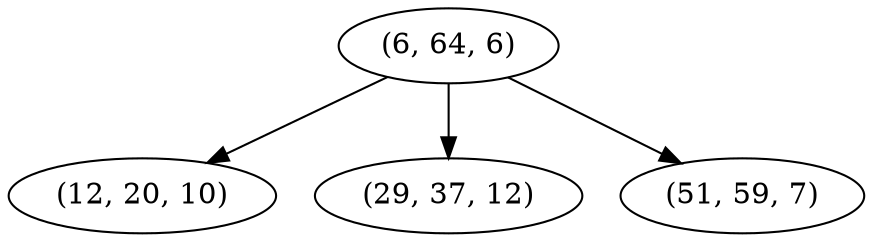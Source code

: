 digraph tree {
    "(6, 64, 6)";
    "(12, 20, 10)";
    "(29, 37, 12)";
    "(51, 59, 7)";
    "(6, 64, 6)" -> "(12, 20, 10)";
    "(6, 64, 6)" -> "(29, 37, 12)";
    "(6, 64, 6)" -> "(51, 59, 7)";
}
